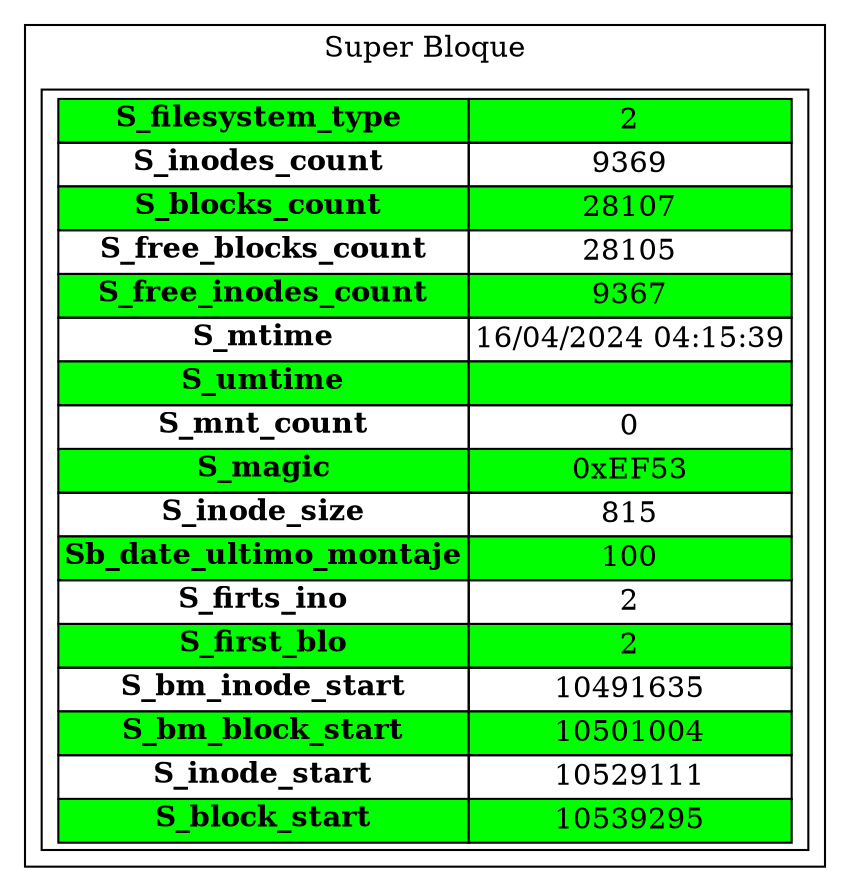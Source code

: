 digraph G{
subgraph cluster{
label="Super Bloque"
tbl[shape=box,label=<
<table border='0' cellborder='1' cellspacing='0' width='300'  height='200' >
<tr> <td bgcolor="green"><b>S_filesystem_type </b></td><td bgcolor="green">2</td> </tr>*<tr><td><b>S_inodes_count </b></td><td>9369</td> </tr>
<tr><td bgcolor="green"><b>S_blocks_count </b></td><td bgcolor="green">28107</td> </tr>
<tr><td><b>S_free_blocks_count</b></td><td>28105</td> </tr>
<tr><td bgcolor="green"><b>S_free_inodes_count</b></td><td bgcolor="green">9367</td> </tr>
<tr><td><b>S_mtime</b></td><td>16/04/2024 04:15:39</td> </tr>
<tr><td bgcolor="green"><b>S_umtime</b></td><td bgcolor="green"></td> </tr>
<tr><td><b>S_mnt_count</b></td><td>0</td> </tr>
<tr><td bgcolor="green"><b>S_magic</b></td><td bgcolor="green">0xEF53</td> </tr>
<tr><td><b>S_inode_size</b></td><td>815</td> </tr>
<tr><td bgcolor="green"><b>Sb_date_ultimo_montaje</b></td><td bgcolor="green">100</td> </tr>
<tr><td><b>S_firts_ino</b></td><td>2</td> </tr>
<tr><td bgcolor="green"><b>S_first_blo</b></td><td bgcolor="green">2</td> </tr>
<tr><td><b>S_bm_inode_start</b></td><td>10491635</td> </tr>
<tr><td bgcolor="green"><b>S_bm_block_start</b></td><td bgcolor="green">10501004</td> </tr>
<tr><td><b>S_inode_start</b></td><td>10529111</td> </tr>
<tr><td bgcolor="green"><b>S_block_start</b></td><td bgcolor="green">10539295</td> </tr>
</table>
>];
}}
